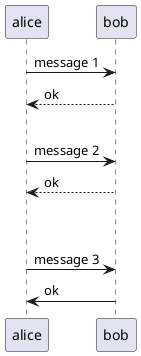 @startuml
alice -> bob : message 1
bob --> alice : ok
|||
alice -> bob : message 2
bob --> alice : ok
||45||
alice -> bob : message 3
bob -> alice : ok
@enduml

